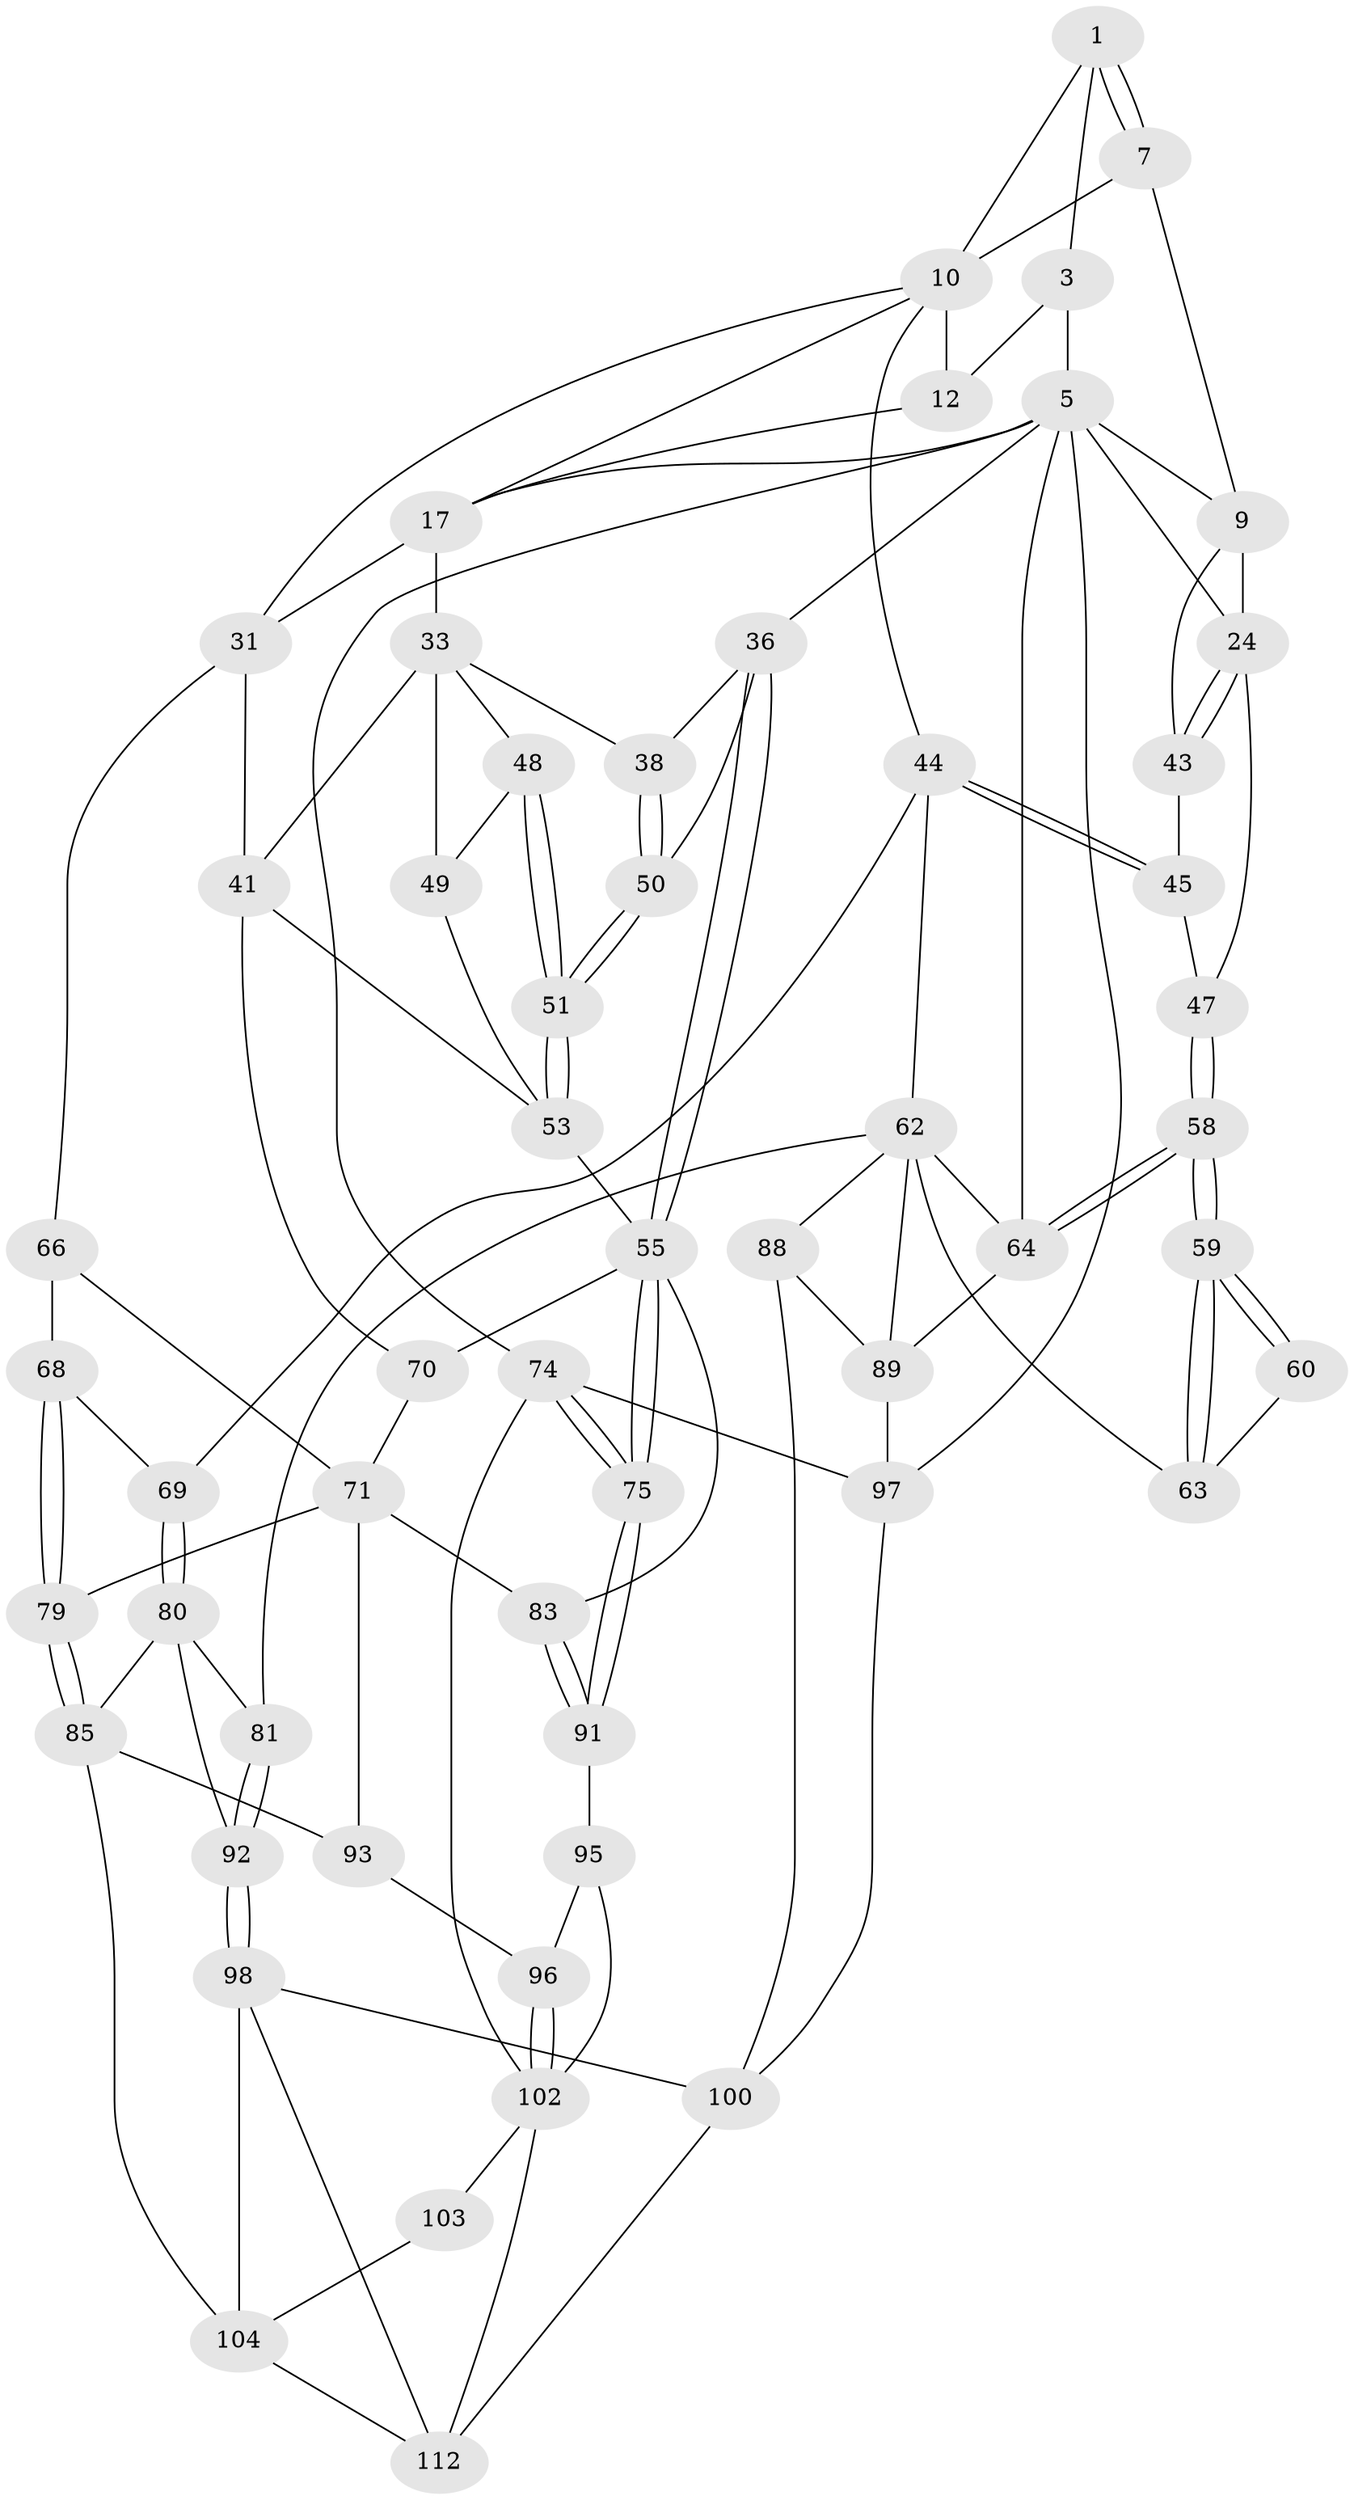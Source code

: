 // original degree distribution, {3: 0.035398230088495575, 5: 0.46017699115044247, 4: 0.24778761061946902, 6: 0.25663716814159293}
// Generated by graph-tools (version 1.1) at 2025/17/03/09/25 04:17:07]
// undirected, 56 vertices, 125 edges
graph export_dot {
graph [start="1"]
  node [color=gray90,style=filled];
  1 [pos="+0.4342510619676079+0",super="+2"];
  3 [pos="+0.9050566858534485+0",super="+4"];
  5 [pos="+1+0",super="+28+6"];
  7 [pos="+0.37622261430949117+0",super="+8"];
  9 [pos="+0.12068436557247901+0.11000959501901088",super="+23"];
  10 [pos="+0.5059756083042923+0",super="+15+11"];
  12 [pos="+0.7337949249747961+0.07352538614849323",super="+14"];
  17 [pos="+0.7678335995960828+0.16842393978637216",super="+30+18"];
  24 [pos="+0.03372668919271403+0.20310303465526933",super="+25"];
  31 [pos="+0.5597323163600857+0.425089923191549",super="+42"];
  33 [pos="+0.8627238816836271+0.32395531248842857",super="+39+34"];
  36 [pos="+1+0.3114002438839949",super="+37"];
  38 [pos="+0.9326002272179043+0.36323431523249705"];
  41 [pos="+0.6667609871990898+0.41424823408318634",super="+57"];
  43 [pos="+0.17832933221813538+0.3606220157533537"];
  44 [pos="+0.3526765850510924+0.5062291191895137",super="+61"];
  45 [pos="+0.22455967748832595+0.4345429151796215",super="+46"];
  47 [pos="+0.056568766162092755+0.463616211669317"];
  48 [pos="+0.8790821840697145+0.4371967471367931"];
  49 [pos="+0.8283469777423269+0.4462907179188877",super="+52"];
  50 [pos="+0.9316322934611264+0.4604104995305406"];
  51 [pos="+0.9176785114277679+0.4749505569441627"];
  53 [pos="+0.9376724004531103+0.5747401981545293",super="+54"];
  55 [pos="+1+0.6108602364888106",super="+56"];
  58 [pos="+0.001770009320129063+0.5503844019417767"];
  59 [pos="+0.030423551585857873+0.5437582064373845"];
  60 [pos="+0.18714759621713103+0.48012826568639805"];
  62 [pos="+0.24107047916474972+0.584184454149027",super="+76"];
  63 [pos="+0.17617206798121093+0.52835435583112"];
  64 [pos="+0+0.5725513331124725",super="+65"];
  66 [pos="+0.6030276265260935+0.49778115018639857",super="+67"];
  68 [pos="+0.43552727896510907+0.6155797366420966"];
  69 [pos="+0.3834130936921867+0.5811574595415236"];
  70 [pos="+0.7617731565288619+0.5355659108329104"];
  71 [pos="+0.6469584971555519+0.5974203949841985",super="+78"];
  74 [pos="+1+1"];
  75 [pos="+1+0.8643778573594616"];
  79 [pos="+0.5566484188347572+0.7468658887363143"];
  80 [pos="+0.3217999779054406+0.7157854083439361",super="+87"];
  81 [pos="+0.25145353126827497+0.7402220894802554"];
  83 [pos="+0.8573528874516525+0.6936944490949601"];
  85 [pos="+0.5459222761497877+0.7971157570372448",super="+94+86"];
  88 [pos="+0.18214938248774135+0.8037048182356359"];
  89 [pos="+0.1274975311239231+0.7934954905991359",super="+90"];
  91 [pos="+0.9561619000307969+0.8378139748297498"];
  92 [pos="+0.385879982779544+0.8631074522049144"];
  93 [pos="+0.7947083469711625+0.8108747923183229"];
  95 [pos="+0.9099888892609841+0.8816421555534457"];
  96 [pos="+0.851478616360466+0.8652034427598471"];
  97 [pos="+0+1"];
  98 [pos="+0.328253723521221+0.9122623077574795",super="+99"];
  100 [pos="+0.289003060038751+0.8996751182603551",super="+101+105"];
  102 [pos="+0.8163486974006369+0.9300668919694853",super="+108"];
  103 [pos="+0.7790294562434713+0.9240865878810082"];
  104 [pos="+0.7571041621395806+0.8758588646120979",super="+107"];
  112 [pos="+0.6078156688043485+1",super="+113"];
  1 -- 7;
  1 -- 7;
  1 -- 10;
  1 -- 3;
  3 -- 12;
  3 -- 5 [weight=2];
  5 -- 74;
  5 -- 17;
  5 -- 36;
  5 -- 64;
  5 -- 97;
  5 -- 24;
  5 -- 9;
  7 -- 9 [weight=2];
  7 -- 10 [weight=2];
  9 -- 24;
  9 -- 43;
  10 -- 17;
  10 -- 44;
  10 -- 31;
  10 -- 12;
  12 -- 17;
  17 -- 33 [weight=2];
  17 -- 31;
  24 -- 43;
  24 -- 43;
  24 -- 47;
  31 -- 41;
  31 -- 66;
  33 -- 48;
  33 -- 38;
  33 -- 49 [weight=2];
  33 -- 41;
  36 -- 55;
  36 -- 55;
  36 -- 50;
  36 -- 38;
  38 -- 50;
  38 -- 50;
  41 -- 70;
  41 -- 53;
  43 -- 45;
  44 -- 45;
  44 -- 45;
  44 -- 69;
  44 -- 62;
  45 -- 47;
  47 -- 58;
  47 -- 58;
  48 -- 49;
  48 -- 51;
  48 -- 51;
  49 -- 53;
  50 -- 51;
  50 -- 51;
  51 -- 53;
  51 -- 53;
  53 -- 55;
  55 -- 75;
  55 -- 75;
  55 -- 83;
  55 -- 70;
  58 -- 59;
  58 -- 59;
  58 -- 64;
  58 -- 64;
  59 -- 60;
  59 -- 60;
  59 -- 63;
  59 -- 63;
  60 -- 63;
  62 -- 63;
  62 -- 64;
  62 -- 81;
  62 -- 88;
  62 -- 89;
  64 -- 89;
  66 -- 68;
  66 -- 71;
  68 -- 69;
  68 -- 79;
  68 -- 79;
  69 -- 80;
  69 -- 80;
  70 -- 71;
  71 -- 83;
  71 -- 93;
  71 -- 79;
  74 -- 75;
  74 -- 75;
  74 -- 97;
  74 -- 102;
  75 -- 91;
  75 -- 91;
  79 -- 85;
  79 -- 85;
  80 -- 81;
  80 -- 92;
  80 -- 85;
  81 -- 92;
  81 -- 92;
  83 -- 91;
  83 -- 91;
  85 -- 104 [weight=2];
  85 -- 93;
  88 -- 89;
  88 -- 100;
  89 -- 97;
  91 -- 95;
  92 -- 98;
  92 -- 98;
  93 -- 96;
  95 -- 96;
  95 -- 102;
  96 -- 102;
  96 -- 102;
  97 -- 100;
  98 -- 112;
  98 -- 100;
  98 -- 104;
  100 -- 112;
  102 -- 103 [weight=2];
  102 -- 112;
  103 -- 104;
  104 -- 112;
}

